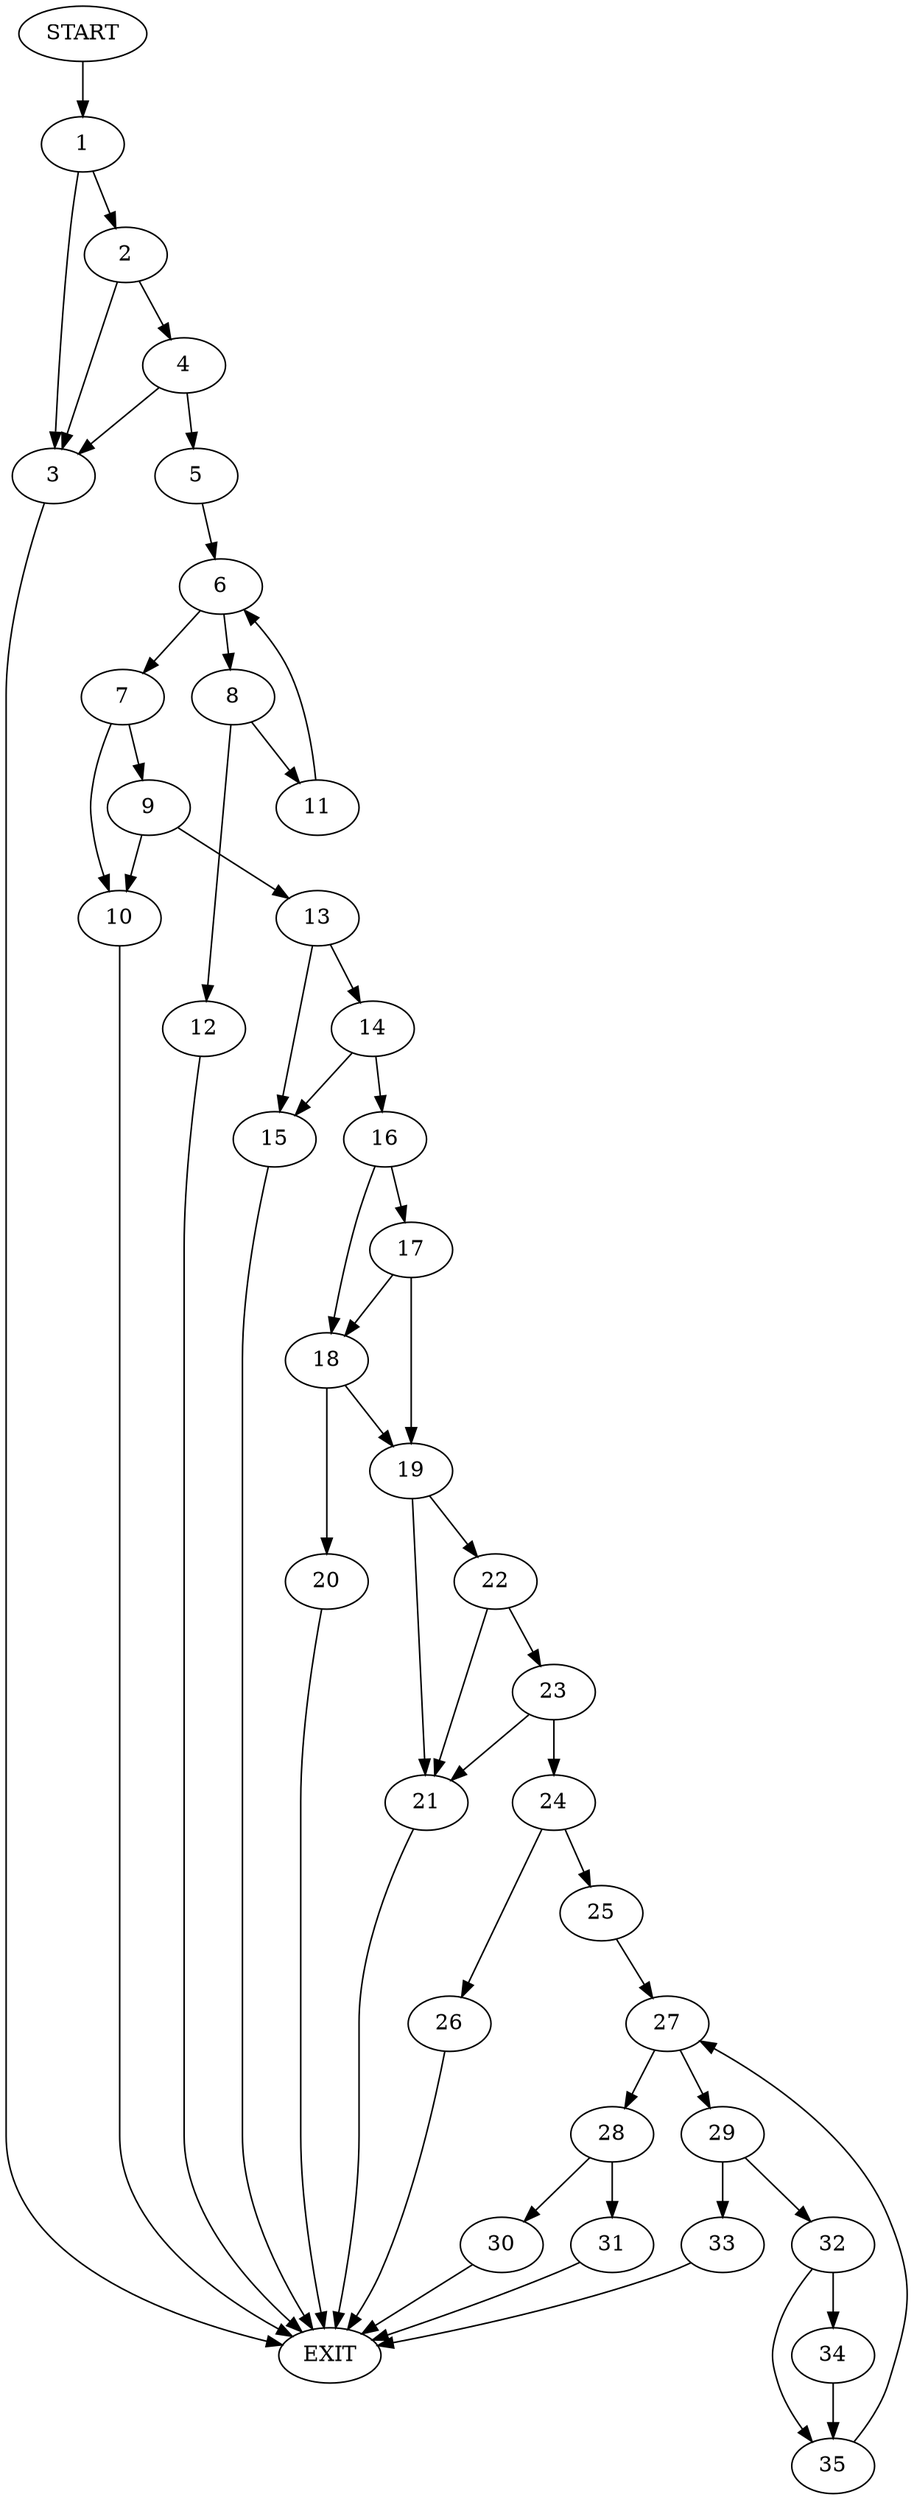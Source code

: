 digraph {
0 [label="START"]
36 [label="EXIT"]
0 -> 1
1 -> 2
1 -> 3
3 -> 36
2 -> 4
2 -> 3
4 -> 5
4 -> 3
5 -> 6
6 -> 7
6 -> 8
7 -> 9
7 -> 10
8 -> 11
8 -> 12
12 -> 36
11 -> 6
10 -> 36
9 -> 13
9 -> 10
13 -> 14
13 -> 15
15 -> 36
14 -> 15
14 -> 16
16 -> 17
16 -> 18
17 -> 18
17 -> 19
18 -> 19
18 -> 20
19 -> 21
19 -> 22
20 -> 36
21 -> 36
22 -> 21
22 -> 23
23 -> 21
23 -> 24
24 -> 25
24 -> 26
25 -> 27
26 -> 36
27 -> 28
27 -> 29
28 -> 30
28 -> 31
29 -> 32
29 -> 33
32 -> 34
32 -> 35
33 -> 36
34 -> 35
35 -> 27
31 -> 36
30 -> 36
}
